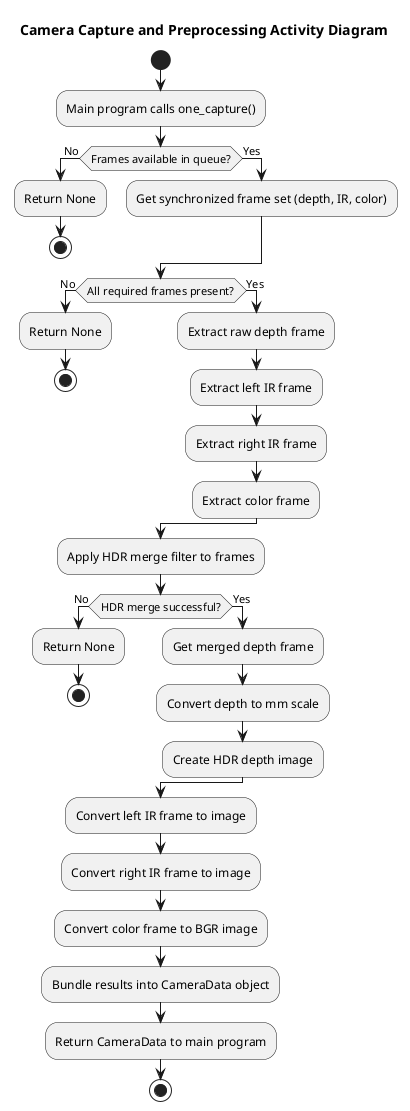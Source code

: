 @startuml
title Camera Capture and Preprocessing Activity Diagram

start

:Main program calls one_capture();

if (Frames available in queue?) then (No)
    :Return None;
    stop
else (Yes)
    :Get synchronized frame set (depth, IR, color);
endif

if (All required frames present?) then (No)
    :Return None;
    stop
else (Yes)
    :Extract raw depth frame;
    :Extract left IR frame;
    :Extract right IR frame;
    :Extract color frame;
endif

:Apply HDR merge filter to frames;

if (HDR merge successful?) then (No)
    :Return None;
    stop
else (Yes)
    :Get merged depth frame;
    :Convert depth to mm scale;
    :Create HDR depth image;
endif

:Convert left IR frame to image;
:Convert right IR frame to image;
:Convert color frame to BGR image;

:Bundle results into CameraData object;
:Return CameraData to main program;

stop
@enduml
